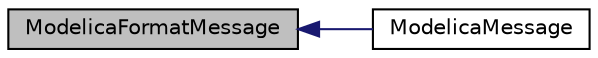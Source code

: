 digraph "ModelicaFormatMessage"
{
  edge [fontname="Helvetica",fontsize="10",labelfontname="Helvetica",labelfontsize="10"];
  node [fontname="Helvetica",fontsize="10",shape=record];
  rankdir="LR";
  Node17 [label="ModelicaFormatMessage",height=0.2,width=0.4,color="black", fillcolor="grey75", style="filled", fontcolor="black"];
  Node17 -> Node18 [dir="back",color="midnightblue",fontsize="10",style="solid",fontname="Helvetica"];
  Node18 [label="ModelicaMessage",height=0.2,width=0.4,color="black", fillcolor="white", style="filled",URL="$d1/d6f/_modelica_utilities_8c.html#a43924242047cc607eb4fd320a2010b2f",tooltip="Output the message string (no format control). "];
}
